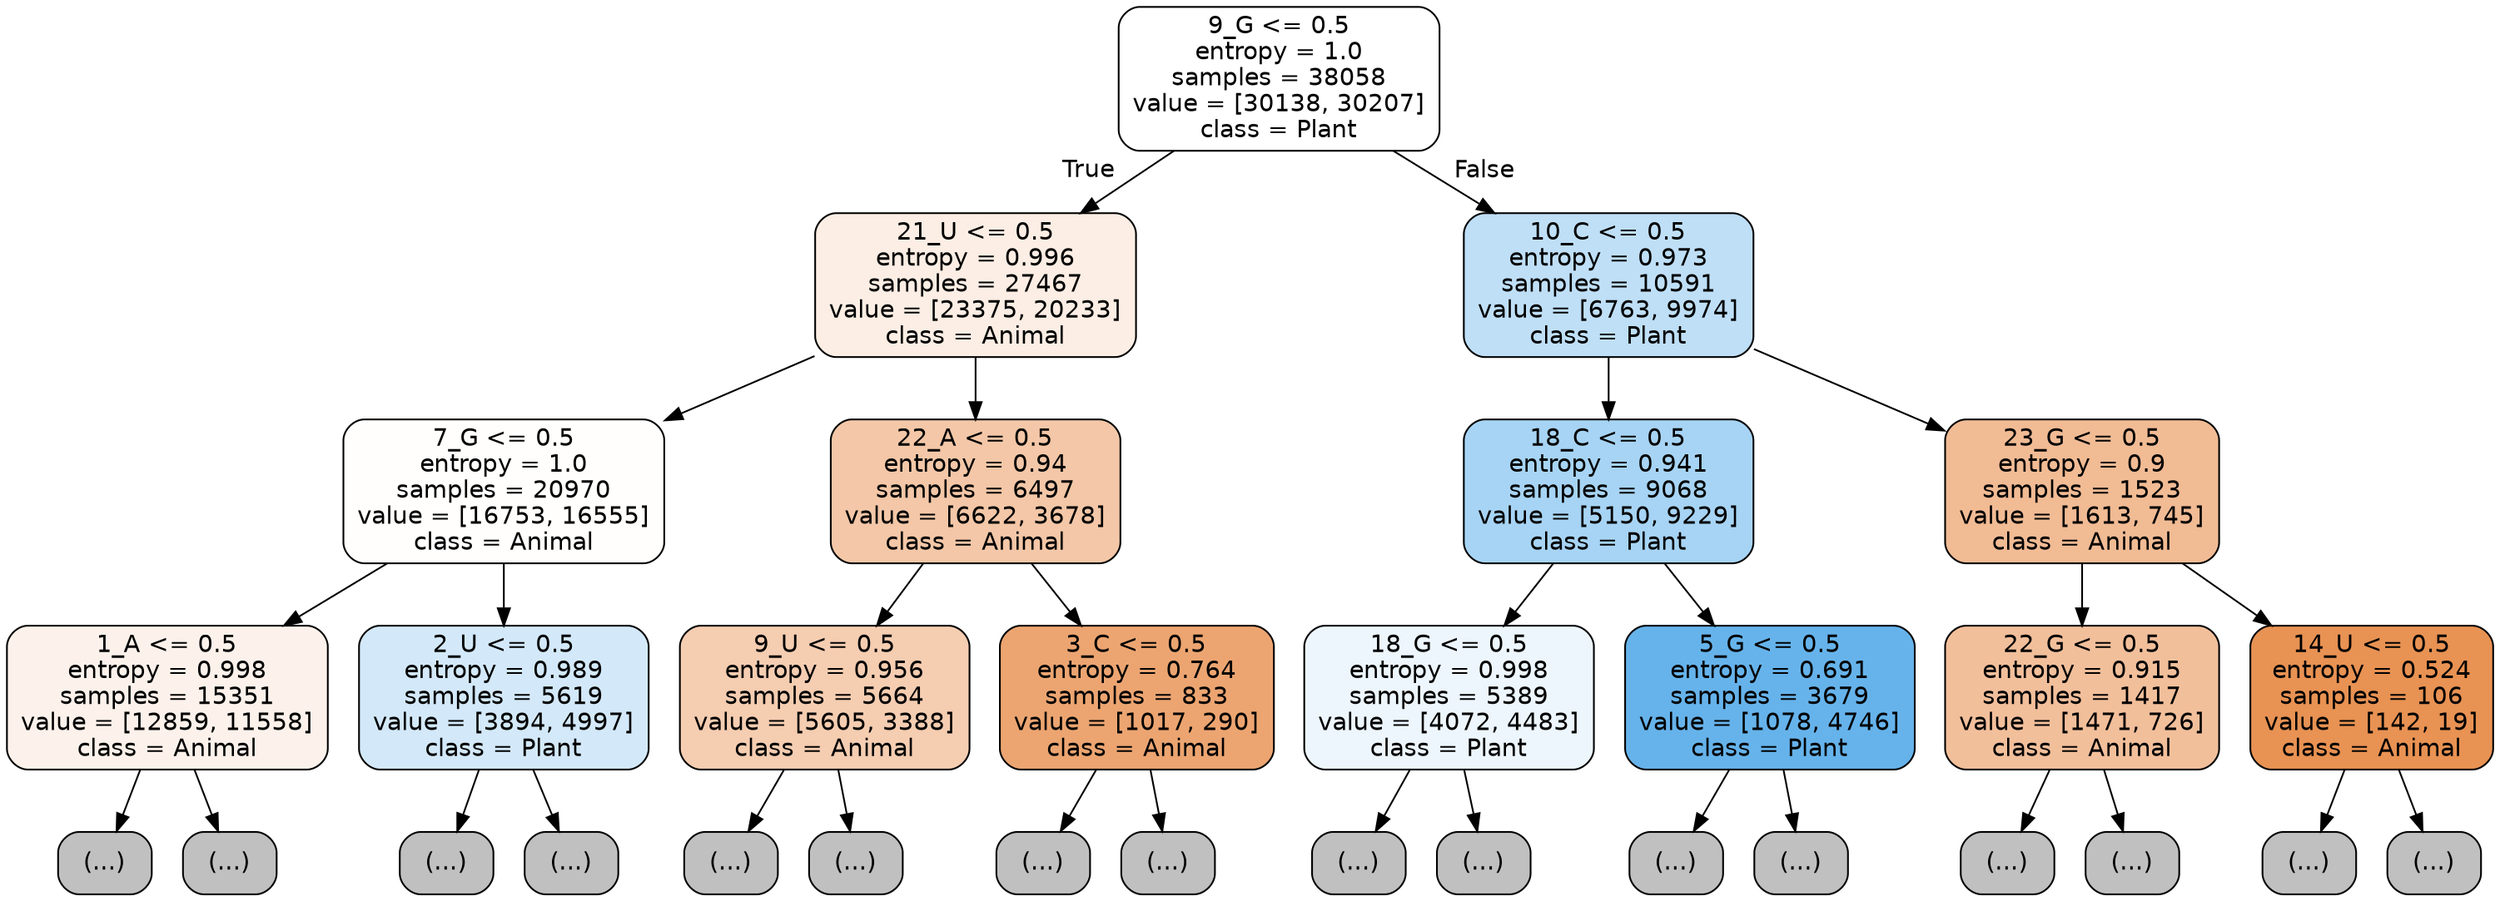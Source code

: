 digraph Tree {
node [shape=box, style="filled, rounded", color="black", fontname="helvetica"] ;
edge [fontname="helvetica"] ;
0 [label="9_G <= 0.5\nentropy = 1.0\nsamples = 38058\nvalue = [30138, 30207]\nclass = Plant", fillcolor="#ffffff"] ;
1 [label="21_U <= 0.5\nentropy = 0.996\nsamples = 27467\nvalue = [23375, 20233]\nclass = Animal", fillcolor="#fceee4"] ;
0 -> 1 [labeldistance=2.5, labelangle=45, headlabel="True"] ;
2 [label="7_G <= 0.5\nentropy = 1.0\nsamples = 20970\nvalue = [16753, 16555]\nclass = Animal", fillcolor="#fffefd"] ;
1 -> 2 ;
3 [label="1_A <= 0.5\nentropy = 0.998\nsamples = 15351\nvalue = [12859, 11558]\nclass = Animal", fillcolor="#fcf2eb"] ;
2 -> 3 ;
4 [label="(...)", fillcolor="#C0C0C0"] ;
3 -> 4 ;
5565 [label="(...)", fillcolor="#C0C0C0"] ;
3 -> 5565 ;
7336 [label="2_U <= 0.5\nentropy = 0.989\nsamples = 5619\nvalue = [3894, 4997]\nclass = Plant", fillcolor="#d3e9f9"] ;
2 -> 7336 ;
7337 [label="(...)", fillcolor="#C0C0C0"] ;
7336 -> 7337 ;
9384 [label="(...)", fillcolor="#C0C0C0"] ;
7336 -> 9384 ;
10031 [label="22_A <= 0.5\nentropy = 0.94\nsamples = 6497\nvalue = [6622, 3678]\nclass = Animal", fillcolor="#f3c7a7"] ;
1 -> 10031 ;
10032 [label="9_U <= 0.5\nentropy = 0.956\nsamples = 5664\nvalue = [5605, 3388]\nclass = Animal", fillcolor="#f5cdb1"] ;
10031 -> 10032 ;
10033 [label="(...)", fillcolor="#C0C0C0"] ;
10032 -> 10033 ;
11482 [label="(...)", fillcolor="#C0C0C0"] ;
10032 -> 11482 ;
12521 [label="3_C <= 0.5\nentropy = 0.764\nsamples = 833\nvalue = [1017, 290]\nclass = Animal", fillcolor="#eca571"] ;
10031 -> 12521 ;
12522 [label="(...)", fillcolor="#C0C0C0"] ;
12521 -> 12522 ;
12723 [label="(...)", fillcolor="#C0C0C0"] ;
12521 -> 12723 ;
12772 [label="10_C <= 0.5\nentropy = 0.973\nsamples = 10591\nvalue = [6763, 9974]\nclass = Plant", fillcolor="#bfdff7"] ;
0 -> 12772 [labeldistance=2.5, labelangle=-45, headlabel="False"] ;
12773 [label="18_C <= 0.5\nentropy = 0.941\nsamples = 9068\nvalue = [5150, 9229]\nclass = Plant", fillcolor="#a7d4f4"] ;
12772 -> 12773 ;
12774 [label="18_G <= 0.5\nentropy = 0.998\nsamples = 5389\nvalue = [4072, 4483]\nclass = Plant", fillcolor="#edf6fd"] ;
12773 -> 12774 ;
12775 [label="(...)", fillcolor="#C0C0C0"] ;
12774 -> 12775 ;
14432 [label="(...)", fillcolor="#C0C0C0"] ;
12774 -> 14432 ;
15503 [label="5_G <= 0.5\nentropy = 0.691\nsamples = 3679\nvalue = [1078, 4746]\nclass = Plant", fillcolor="#66b3eb"] ;
12773 -> 15503 ;
15504 [label="(...)", fillcolor="#C0C0C0"] ;
15503 -> 15504 ;
16087 [label="(...)", fillcolor="#C0C0C0"] ;
15503 -> 16087 ;
16310 [label="23_G <= 0.5\nentropy = 0.9\nsamples = 1523\nvalue = [1613, 745]\nclass = Animal", fillcolor="#f1bb94"] ;
12772 -> 16310 ;
16311 [label="22_G <= 0.5\nentropy = 0.915\nsamples = 1417\nvalue = [1471, 726]\nclass = Animal", fillcolor="#f2bf9b"] ;
16310 -> 16311 ;
16312 [label="(...)", fillcolor="#C0C0C0"] ;
16311 -> 16312 ;
16953 [label="(...)", fillcolor="#C0C0C0"] ;
16311 -> 16953 ;
17060 [label="14_U <= 0.5\nentropy = 0.524\nsamples = 106\nvalue = [142, 19]\nclass = Animal", fillcolor="#e89253"] ;
16310 -> 17060 ;
17061 [label="(...)", fillcolor="#C0C0C0"] ;
17060 -> 17061 ;
17098 [label="(...)", fillcolor="#C0C0C0"] ;
17060 -> 17098 ;
}